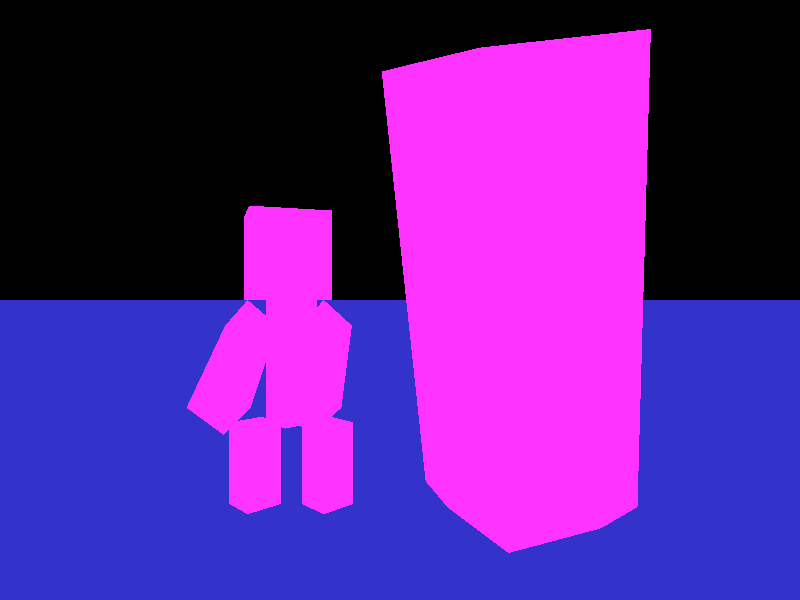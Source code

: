 // csc 473 basic box
camera {
location  <0, 0, 14>
up        <0,  1,  0>
right     <1.5, 0,  0>
look_at   <0, 0, 0>}

light_source {<-10, 10, 10> color rgb <1.0, 1.0, 1.0>}

// floor
plane {<0, 1, 0>, -5
pigment {color rgb <0.2, 0.2, 0.8>}
finish {ambient 0.4 diffuse 0.2}
}

//legs
box { <-1, -5, -1>, <0, -3, 0>
  pigment { color rgb <1.0, 0.2, 1.0>}
  finish {ambient 0.2 diffuse 0.8}
  rotate <0, -45, 0>
  translate <4, 0, 0>
}

box { <-1, -5, -1>, <0, -3, 0>
  pigment { color rgb <1.0, 0.2, 1.0>}
  finish {ambient 0.2 diffuse 0.8}
  rotate <0, -45, 0>
  translate <2, 0, 0>
}

//body
box { <-1, -5, -1>, <0, -2, 0>
  pigment { color rgb <1.0, 0.2, 1.0>}
  finish {ambient 0.2 diffuse 0.8}
  rotate <0, -45, 0>
  translate <3, 2, 0>
}

//left arm
box { <-1, -5, -1>, <0, -2, 0>
  pigment { color rgb <1.0, 0.2, 1.0>}
  finish {ambient 0.2 diffuse 0.8}
  rotate <0, -45, 0>
  translate <4, 2, 0>
  rotate <-60, 0, 0>
}

//right arm
box { <-1, -5, -1>, <0, -2, 0>
  pigment { color rgb <1.0, 0.2, 1.0>}
  finish {ambient 0.2 diffuse 0.8}
  rotate <0, -45, 0>
  translate <2, 2, 0>
  rotate <-60, 0, 0>
}

//head
box { <-1, -5, -1>, <1, -3, 1>
  pigment { color rgb <1.0, 0.2, 1.0>}
  finish {ambient 0.2 diffuse 0.8}
  rotate <0, -20, 0>
  translate <3, 5, 0>
}

//building
box { <-2, -5, -2>, <2, 5, 2>
  pigment { color rgb <1.0, 0.2, 1.0>}
  finish {ambient 0.2 diffuse 0.8}
  rotate <0, -45, 0>
  translate <-3, 0, 0>
  rotate <20, 20, 0>
}